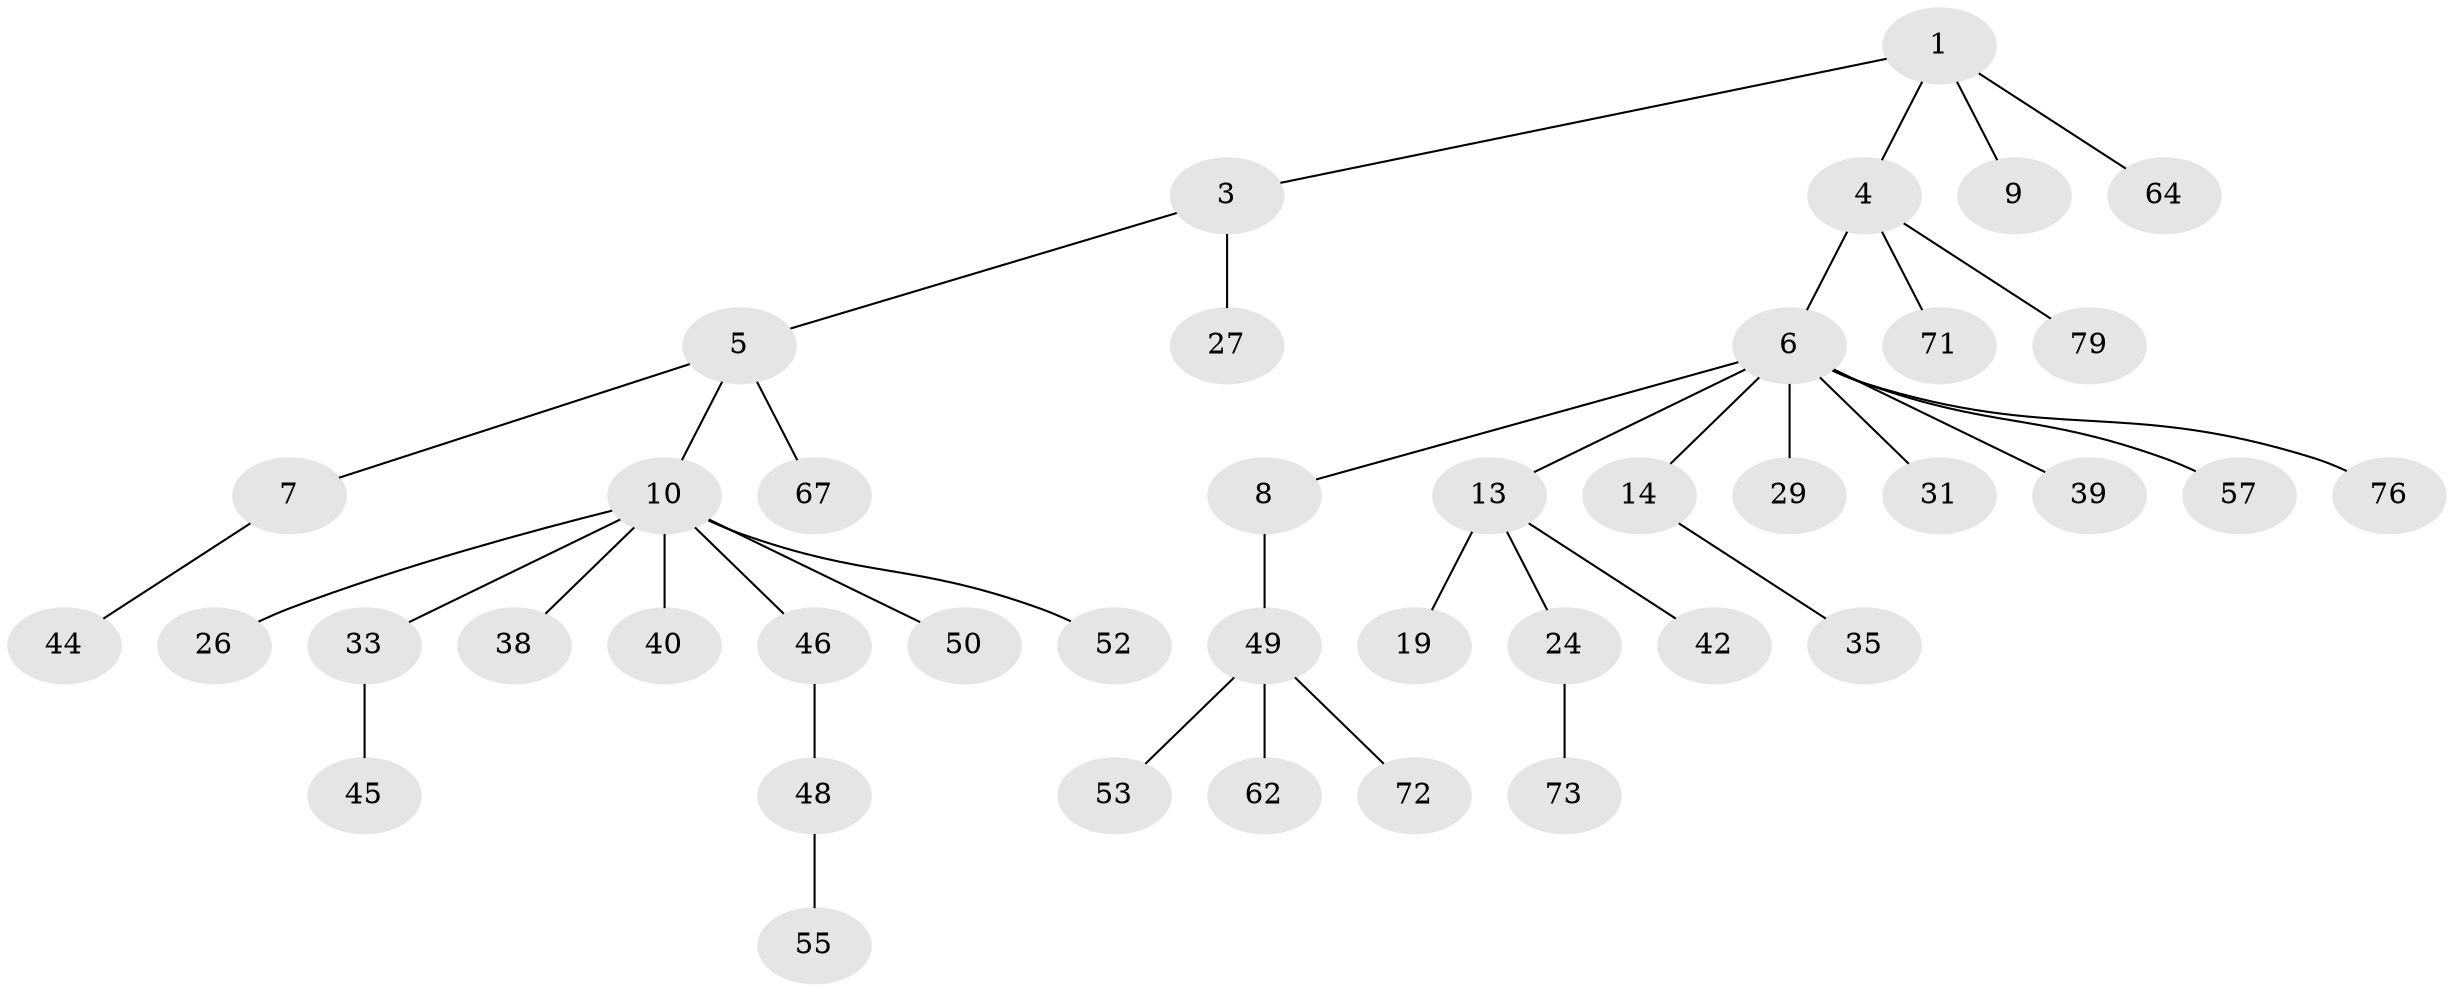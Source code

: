 // original degree distribution, {3: 0.0963855421686747, 5: 0.03614457831325301, 4: 0.08433734939759036, 9: 0.012048192771084338, 2: 0.2891566265060241, 1: 0.4819277108433735}
// Generated by graph-tools (version 1.1) at 2025/15/03/09/25 04:15:26]
// undirected, 41 vertices, 40 edges
graph export_dot {
graph [start="1"]
  node [color=gray90,style=filled];
  1 [super="+2+82+28"];
  3 [super="+20"];
  4;
  5;
  6;
  7 [super="+16"];
  8 [super="+36"];
  9 [super="+37+81+32"];
  10 [super="+17+11"];
  13 [super="+15+74+41"];
  14 [super="+34"];
  19;
  24 [super="+43"];
  26 [super="+51+30+54"];
  27;
  29;
  31 [super="+66"];
  33;
  35;
  38;
  39 [super="+68"];
  40 [super="+58"];
  42 [super="+69"];
  44 [super="+56"];
  45;
  46;
  48;
  49;
  50;
  52;
  53;
  55;
  57;
  62 [super="+83"];
  64;
  67;
  71;
  72;
  73;
  76;
  79;
  1 -- 64;
  1 -- 3;
  1 -- 4;
  1 -- 9;
  3 -- 5;
  3 -- 27;
  4 -- 6;
  4 -- 71;
  4 -- 79;
  5 -- 7;
  5 -- 10;
  5 -- 67;
  6 -- 8;
  6 -- 13;
  6 -- 14;
  6 -- 29;
  6 -- 31;
  6 -- 39;
  6 -- 57;
  6 -- 76;
  7 -- 44;
  8 -- 49;
  10 -- 40;
  10 -- 33;
  10 -- 50;
  10 -- 26;
  10 -- 52;
  10 -- 38;
  10 -- 46;
  13 -- 24;
  13 -- 42;
  13 -- 19;
  14 -- 35;
  24 -- 73;
  33 -- 45;
  46 -- 48;
  48 -- 55;
  49 -- 53;
  49 -- 62;
  49 -- 72;
}
